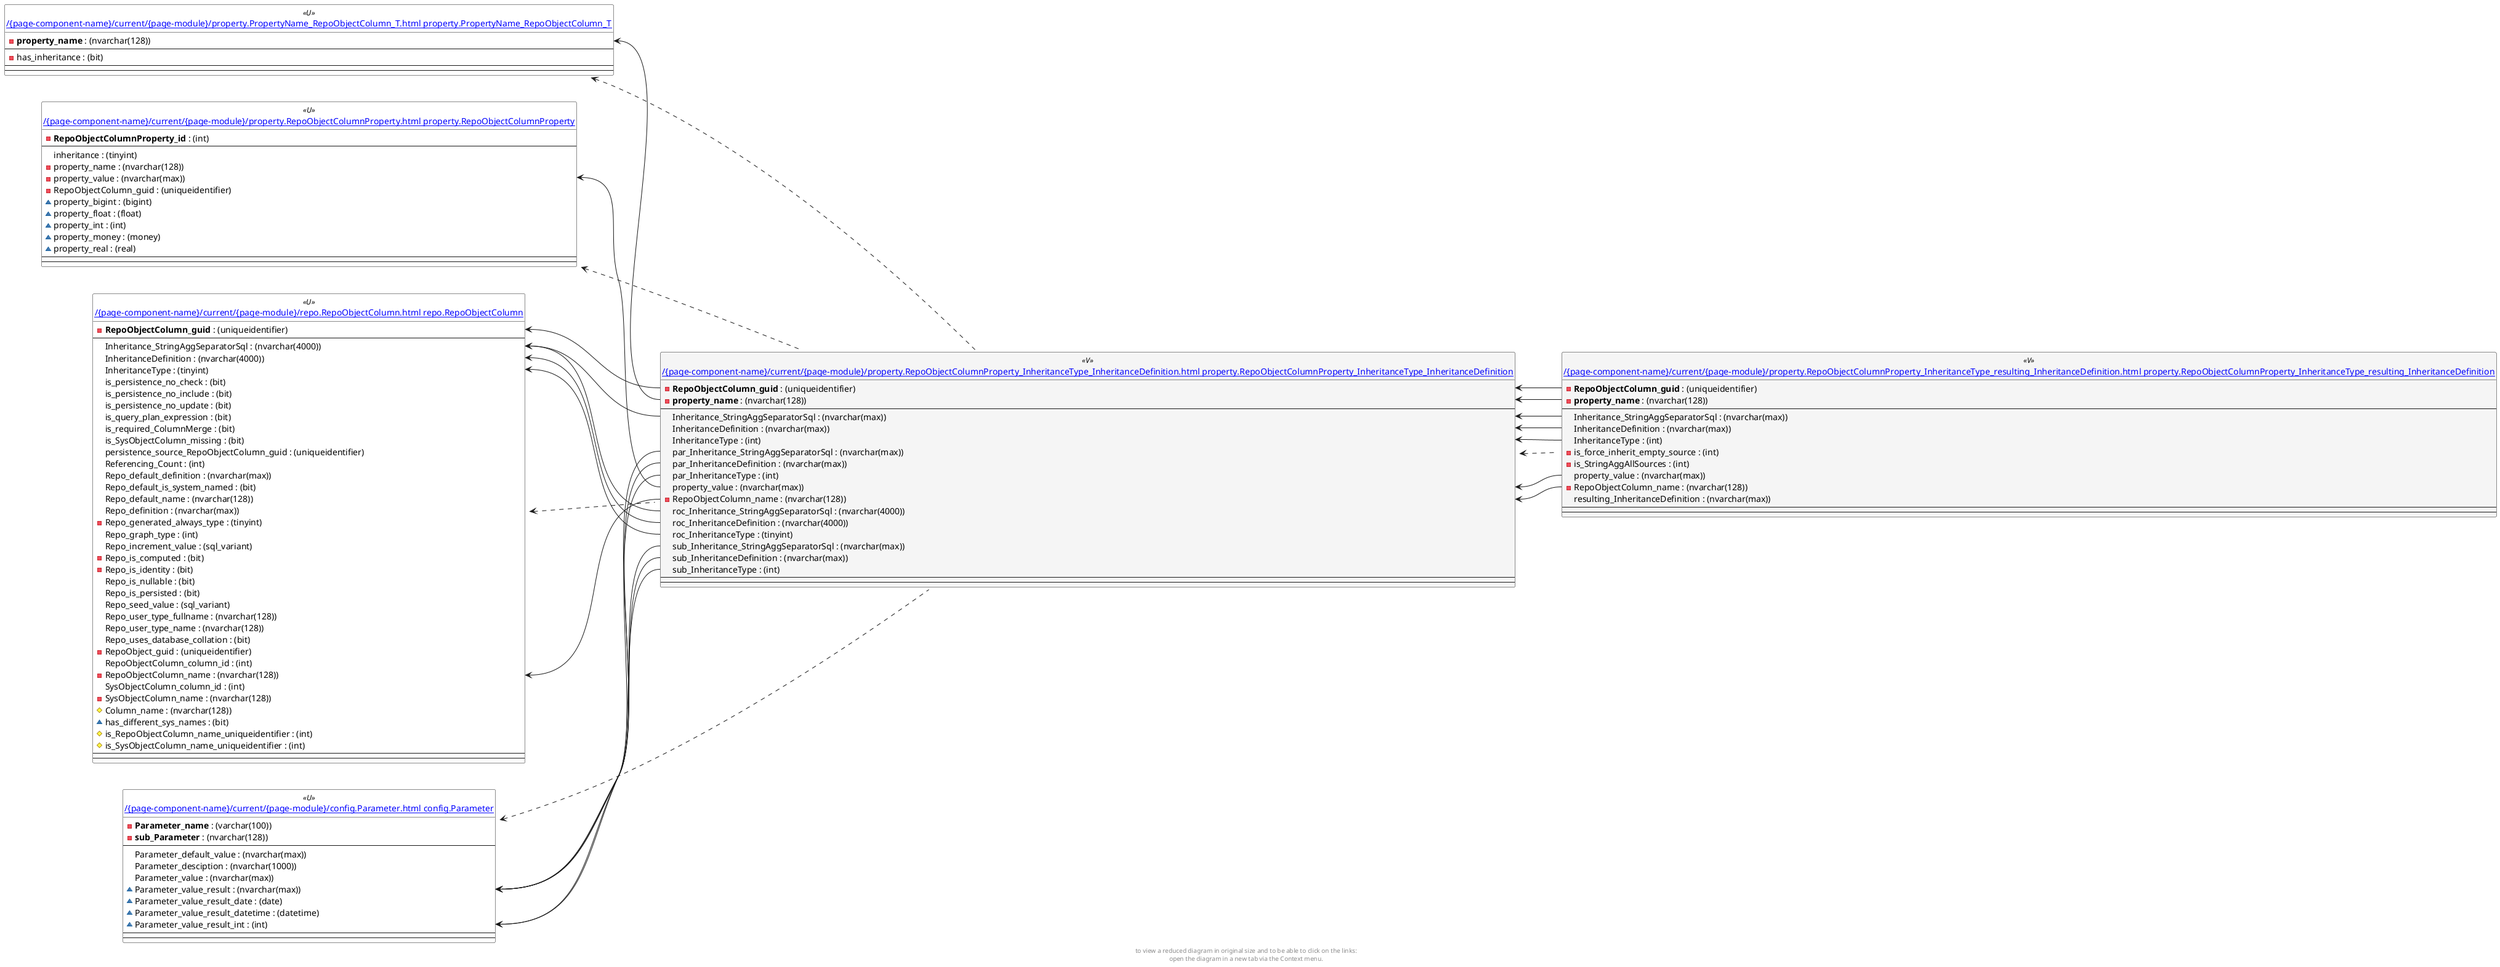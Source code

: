 @startuml
left to right direction
'top to bottom direction
hide circle
'avoide "." issues:
set namespaceSeparator none


skinparam class {
  BackgroundColor White
  BackgroundColor<<FN>> Yellow
  BackgroundColor<<FS>> Yellow
  BackgroundColor<<FT>> LightGray
  BackgroundColor<<IF>> Yellow
  BackgroundColor<<IS>> Yellow
  BackgroundColor<<P>> Aqua
  BackgroundColor<<PC>> Aqua
  BackgroundColor<<SN>> Yellow
  BackgroundColor<<SO>> SlateBlue
  BackgroundColor<<TF>> LightGray
  BackgroundColor<<TR>> Tomato
  BackgroundColor<<U>> White
  BackgroundColor<<V>> WhiteSmoke
  BackgroundColor<<X>> Aqua
}


entity "[[{site-url}/{page-component-name}/current/{page-module}/config.Parameter.html config.Parameter]]" as config.Parameter << U >> {
  - **Parameter_name** : (varchar(100))
  - **sub_Parameter** : (nvarchar(128))
  --
  Parameter_default_value : (nvarchar(max))
  Parameter_desciption : (nvarchar(1000))
  Parameter_value : (nvarchar(max))
  ~ Parameter_value_result : (nvarchar(max))
  ~ Parameter_value_result_date : (date)
  ~ Parameter_value_result_datetime : (datetime)
  ~ Parameter_value_result_int : (int)
  --
  --
}

entity "[[{site-url}/{page-component-name}/current/{page-module}/property.PropertyName_RepoObjectColumn_T.html property.PropertyName_RepoObjectColumn_T]]" as property.PropertyName_RepoObjectColumn_T << U >> {
  - **property_name** : (nvarchar(128))
  --
  - has_inheritance : (bit)
  --
  --
}

entity "[[{site-url}/{page-component-name}/current/{page-module}/property.RepoObjectColumnProperty.html property.RepoObjectColumnProperty]]" as property.RepoObjectColumnProperty << U >> {
  - **RepoObjectColumnProperty_id** : (int)
  --
  inheritance : (tinyint)
  - property_name : (nvarchar(128))
  - property_value : (nvarchar(max))
  - RepoObjectColumn_guid : (uniqueidentifier)
  ~ property_bigint : (bigint)
  ~ property_float : (float)
  ~ property_int : (int)
  ~ property_money : (money)
  ~ property_real : (real)
  --
  --
}

entity "[[{site-url}/{page-component-name}/current/{page-module}/property.RepoObjectColumnProperty_InheritanceType_InheritanceDefinition.html property.RepoObjectColumnProperty_InheritanceType_InheritanceDefinition]]" as property.RepoObjectColumnProperty_InheritanceType_InheritanceDefinition << V >> {
  - **RepoObjectColumn_guid** : (uniqueidentifier)
  - **property_name** : (nvarchar(128))
  --
  Inheritance_StringAggSeparatorSql : (nvarchar(max))
  InheritanceDefinition : (nvarchar(max))
  InheritanceType : (int)
  par_Inheritance_StringAggSeparatorSql : (nvarchar(max))
  par_InheritanceDefinition : (nvarchar(max))
  par_InheritanceType : (int)
  property_value : (nvarchar(max))
  - RepoObjectColumn_name : (nvarchar(128))
  roc_Inheritance_StringAggSeparatorSql : (nvarchar(4000))
  roc_InheritanceDefinition : (nvarchar(4000))
  roc_InheritanceType : (tinyint)
  sub_Inheritance_StringAggSeparatorSql : (nvarchar(max))
  sub_InheritanceDefinition : (nvarchar(max))
  sub_InheritanceType : (int)
  --
  --
}

entity "[[{site-url}/{page-component-name}/current/{page-module}/property.RepoObjectColumnProperty_InheritanceType_resulting_InheritanceDefinition.html property.RepoObjectColumnProperty_InheritanceType_resulting_InheritanceDefinition]]" as property.RepoObjectColumnProperty_InheritanceType_resulting_InheritanceDefinition << V >> {
  - **RepoObjectColumn_guid** : (uniqueidentifier)
  - **property_name** : (nvarchar(128))
  --
  Inheritance_StringAggSeparatorSql : (nvarchar(max))
  InheritanceDefinition : (nvarchar(max))
  InheritanceType : (int)
  - is_force_inherit_empty_source : (int)
  - is_StringAggAllSources : (int)
  property_value : (nvarchar(max))
  - RepoObjectColumn_name : (nvarchar(128))
  resulting_InheritanceDefinition : (nvarchar(max))
  --
  --
}

entity "[[{site-url}/{page-component-name}/current/{page-module}/repo.RepoObjectColumn.html repo.RepoObjectColumn]]" as repo.RepoObjectColumn << U >> {
  - **RepoObjectColumn_guid** : (uniqueidentifier)
  --
  Inheritance_StringAggSeparatorSql : (nvarchar(4000))
  InheritanceDefinition : (nvarchar(4000))
  InheritanceType : (tinyint)
  is_persistence_no_check : (bit)
  is_persistence_no_include : (bit)
  is_persistence_no_update : (bit)
  is_query_plan_expression : (bit)
  is_required_ColumnMerge : (bit)
  is_SysObjectColumn_missing : (bit)
  persistence_source_RepoObjectColumn_guid : (uniqueidentifier)
  Referencing_Count : (int)
  Repo_default_definition : (nvarchar(max))
  Repo_default_is_system_named : (bit)
  Repo_default_name : (nvarchar(128))
  Repo_definition : (nvarchar(max))
  - Repo_generated_always_type : (tinyint)
  Repo_graph_type : (int)
  Repo_increment_value : (sql_variant)
  - Repo_is_computed : (bit)
  - Repo_is_identity : (bit)
  Repo_is_nullable : (bit)
  Repo_is_persisted : (bit)
  Repo_seed_value : (sql_variant)
  Repo_user_type_fullname : (nvarchar(128))
  Repo_user_type_name : (nvarchar(128))
  Repo_uses_database_collation : (bit)
  - RepoObject_guid : (uniqueidentifier)
  RepoObjectColumn_column_id : (int)
  - RepoObjectColumn_name : (nvarchar(128))
  SysObjectColumn_column_id : (int)
  - SysObjectColumn_name : (nvarchar(128))
  # Column_name : (nvarchar(128))
  ~ has_different_sys_names : (bit)
  # is_RepoObjectColumn_name_uniqueidentifier : (int)
  # is_SysObjectColumn_name_uniqueidentifier : (int)
  --
  --
}

config.Parameter <.. property.RepoObjectColumnProperty_InheritanceType_InheritanceDefinition
property.PropertyName_RepoObjectColumn_T <.. property.RepoObjectColumnProperty_InheritanceType_InheritanceDefinition
property.RepoObjectColumnProperty <.. property.RepoObjectColumnProperty_InheritanceType_InheritanceDefinition
property.RepoObjectColumnProperty_InheritanceType_InheritanceDefinition <.. property.RepoObjectColumnProperty_InheritanceType_resulting_InheritanceDefinition
repo.RepoObjectColumn <.. property.RepoObjectColumnProperty_InheritanceType_InheritanceDefinition
config.Parameter::Parameter_value_result <-- property.RepoObjectColumnProperty_InheritanceType_InheritanceDefinition::sub_InheritanceDefinition
config.Parameter::Parameter_value_result <-- property.RepoObjectColumnProperty_InheritanceType_InheritanceDefinition::par_InheritanceDefinition
config.Parameter::Parameter_value_result <-- property.RepoObjectColumnProperty_InheritanceType_InheritanceDefinition::sub_Inheritance_StringAggSeparatorSql
config.Parameter::Parameter_value_result <-- property.RepoObjectColumnProperty_InheritanceType_InheritanceDefinition::par_Inheritance_StringAggSeparatorSql
config.Parameter::Parameter_value_result_int <-- property.RepoObjectColumnProperty_InheritanceType_InheritanceDefinition::sub_InheritanceType
config.Parameter::Parameter_value_result_int <-- property.RepoObjectColumnProperty_InheritanceType_InheritanceDefinition::par_InheritanceType
property.PropertyName_RepoObjectColumn_T::property_name <-- property.RepoObjectColumnProperty_InheritanceType_InheritanceDefinition::property_name
property.RepoObjectColumnProperty::property_value <-- property.RepoObjectColumnProperty_InheritanceType_InheritanceDefinition::property_value
property.RepoObjectColumnProperty_InheritanceType_InheritanceDefinition::Inheritance_StringAggSeparatorSql <-- property.RepoObjectColumnProperty_InheritanceType_resulting_InheritanceDefinition::Inheritance_StringAggSeparatorSql
property.RepoObjectColumnProperty_InheritanceType_InheritanceDefinition::InheritanceDefinition <-- property.RepoObjectColumnProperty_InheritanceType_resulting_InheritanceDefinition::InheritanceDefinition
property.RepoObjectColumnProperty_InheritanceType_InheritanceDefinition::InheritanceType <-- property.RepoObjectColumnProperty_InheritanceType_resulting_InheritanceDefinition::InheritanceType
property.RepoObjectColumnProperty_InheritanceType_InheritanceDefinition::property_name <-- property.RepoObjectColumnProperty_InheritanceType_resulting_InheritanceDefinition::property_name
property.RepoObjectColumnProperty_InheritanceType_InheritanceDefinition::property_value <-- property.RepoObjectColumnProperty_InheritanceType_resulting_InheritanceDefinition::property_value
property.RepoObjectColumnProperty_InheritanceType_InheritanceDefinition::RepoObjectColumn_guid <-- property.RepoObjectColumnProperty_InheritanceType_resulting_InheritanceDefinition::RepoObjectColumn_guid
property.RepoObjectColumnProperty_InheritanceType_InheritanceDefinition::RepoObjectColumn_name <-- property.RepoObjectColumnProperty_InheritanceType_resulting_InheritanceDefinition::RepoObjectColumn_name
repo.RepoObjectColumn::Inheritance_StringAggSeparatorSql <-- property.RepoObjectColumnProperty_InheritanceType_InheritanceDefinition::Inheritance_StringAggSeparatorSql
repo.RepoObjectColumn::Inheritance_StringAggSeparatorSql <-- property.RepoObjectColumnProperty_InheritanceType_InheritanceDefinition::roc_Inheritance_StringAggSeparatorSql
repo.RepoObjectColumn::InheritanceDefinition <-- property.RepoObjectColumnProperty_InheritanceType_InheritanceDefinition::roc_InheritanceDefinition
repo.RepoObjectColumn::InheritanceType <-- property.RepoObjectColumnProperty_InheritanceType_InheritanceDefinition::roc_InheritanceType
repo.RepoObjectColumn::RepoObjectColumn_guid <-- property.RepoObjectColumnProperty_InheritanceType_InheritanceDefinition::RepoObjectColumn_guid
repo.RepoObjectColumn::RepoObjectColumn_name <-- property.RepoObjectColumnProperty_InheritanceType_InheritanceDefinition::RepoObjectColumn_name
footer
to view a reduced diagram in original size and to be able to click on the links:
open the diagram in a new tab via the Context menu.
end footer

@enduml

